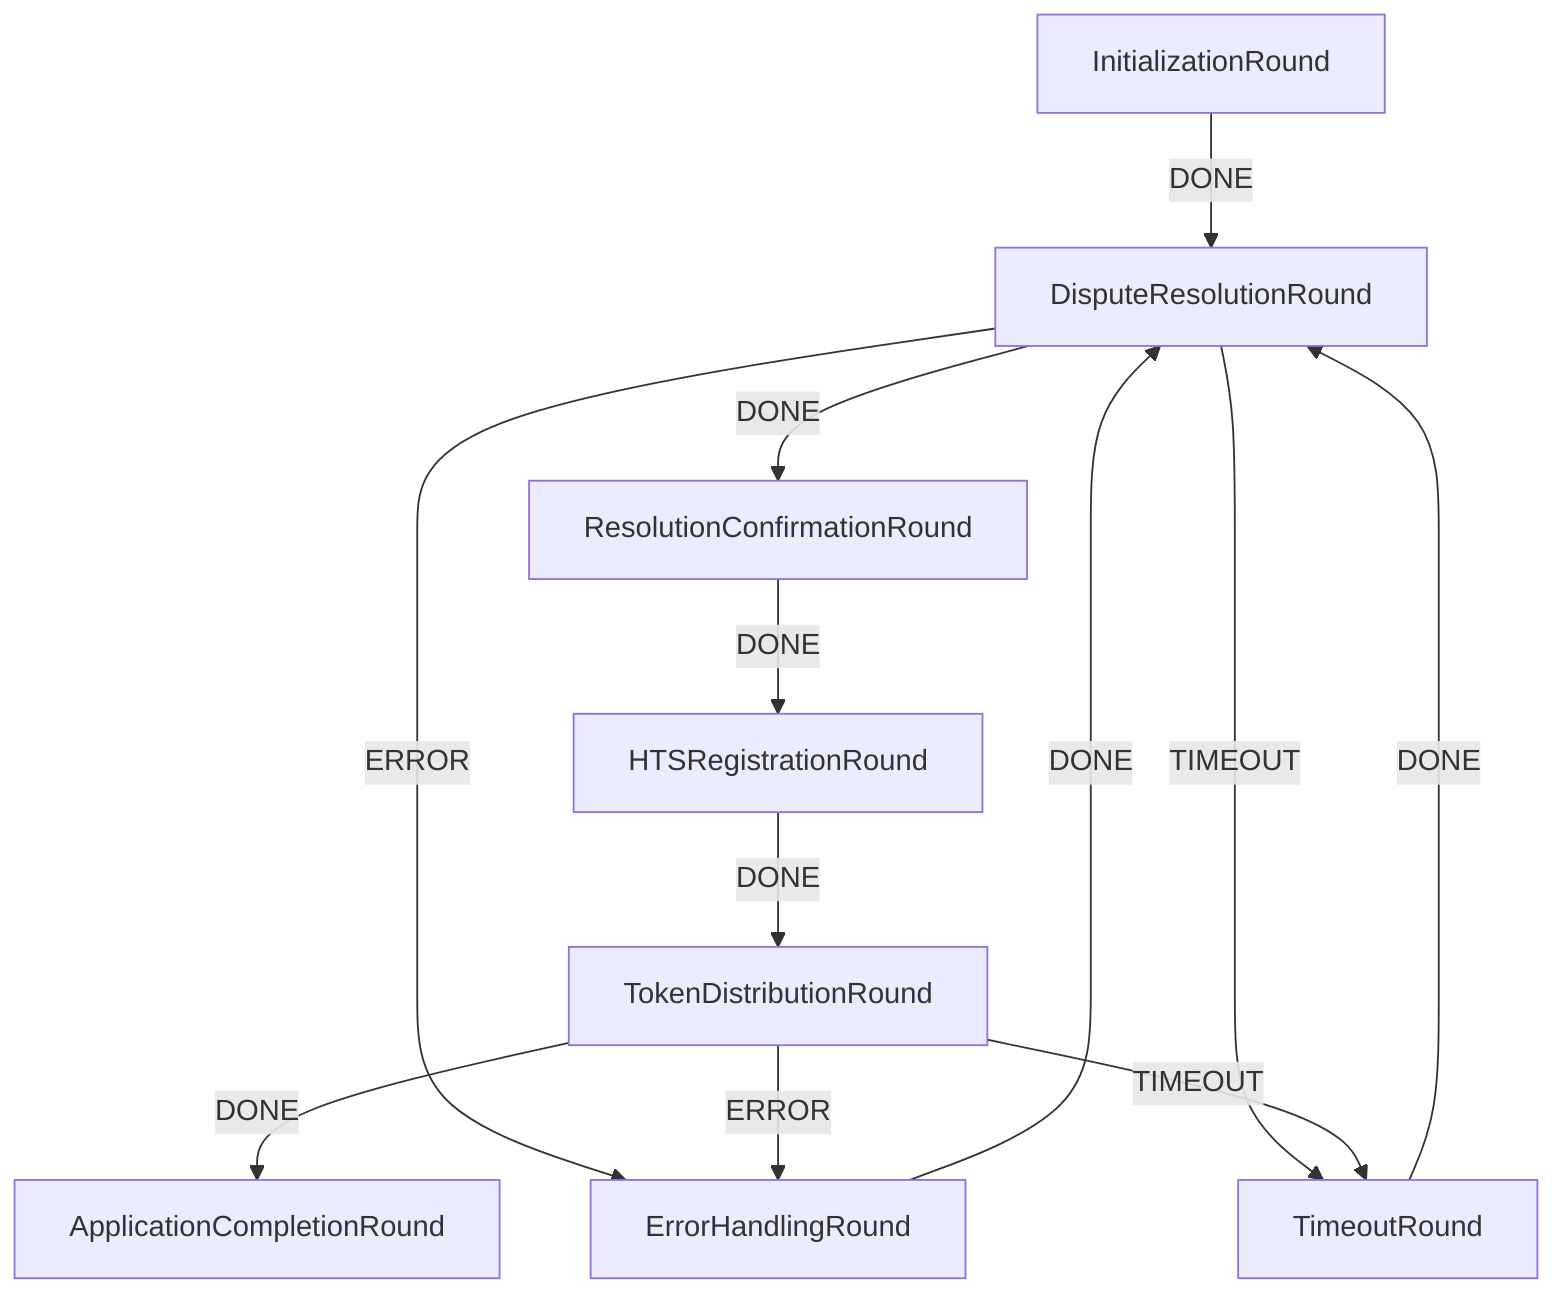 graph TD
  InitializationRound
  ApplicationCompletionRound
  TimeoutRound
  TokenDistributionRound
  HTSRegistrationRound
  InitializationRound
  ResolutionConfirmationRound
  DisputeResolutionRound
  ErrorHandlingRound
  InitializationRound -->|DONE| DisputeResolutionRound
  DisputeResolutionRound -->|DONE| ResolutionConfirmationRound
  DisputeResolutionRound -->|ERROR| ErrorHandlingRound
  DisputeResolutionRound -->|TIMEOUT| TimeoutRound
  ErrorHandlingRound -->|DONE| DisputeResolutionRound
  TimeoutRound -->|DONE| DisputeResolutionRound
  ResolutionConfirmationRound -->|DONE| HTSRegistrationRound
  HTSRegistrationRound -->|DONE| TokenDistributionRound
  TokenDistributionRound -->|DONE| ApplicationCompletionRound
  TokenDistributionRound -->|ERROR| ErrorHandlingRound
  TokenDistributionRound -->|TIMEOUT| TimeoutRound